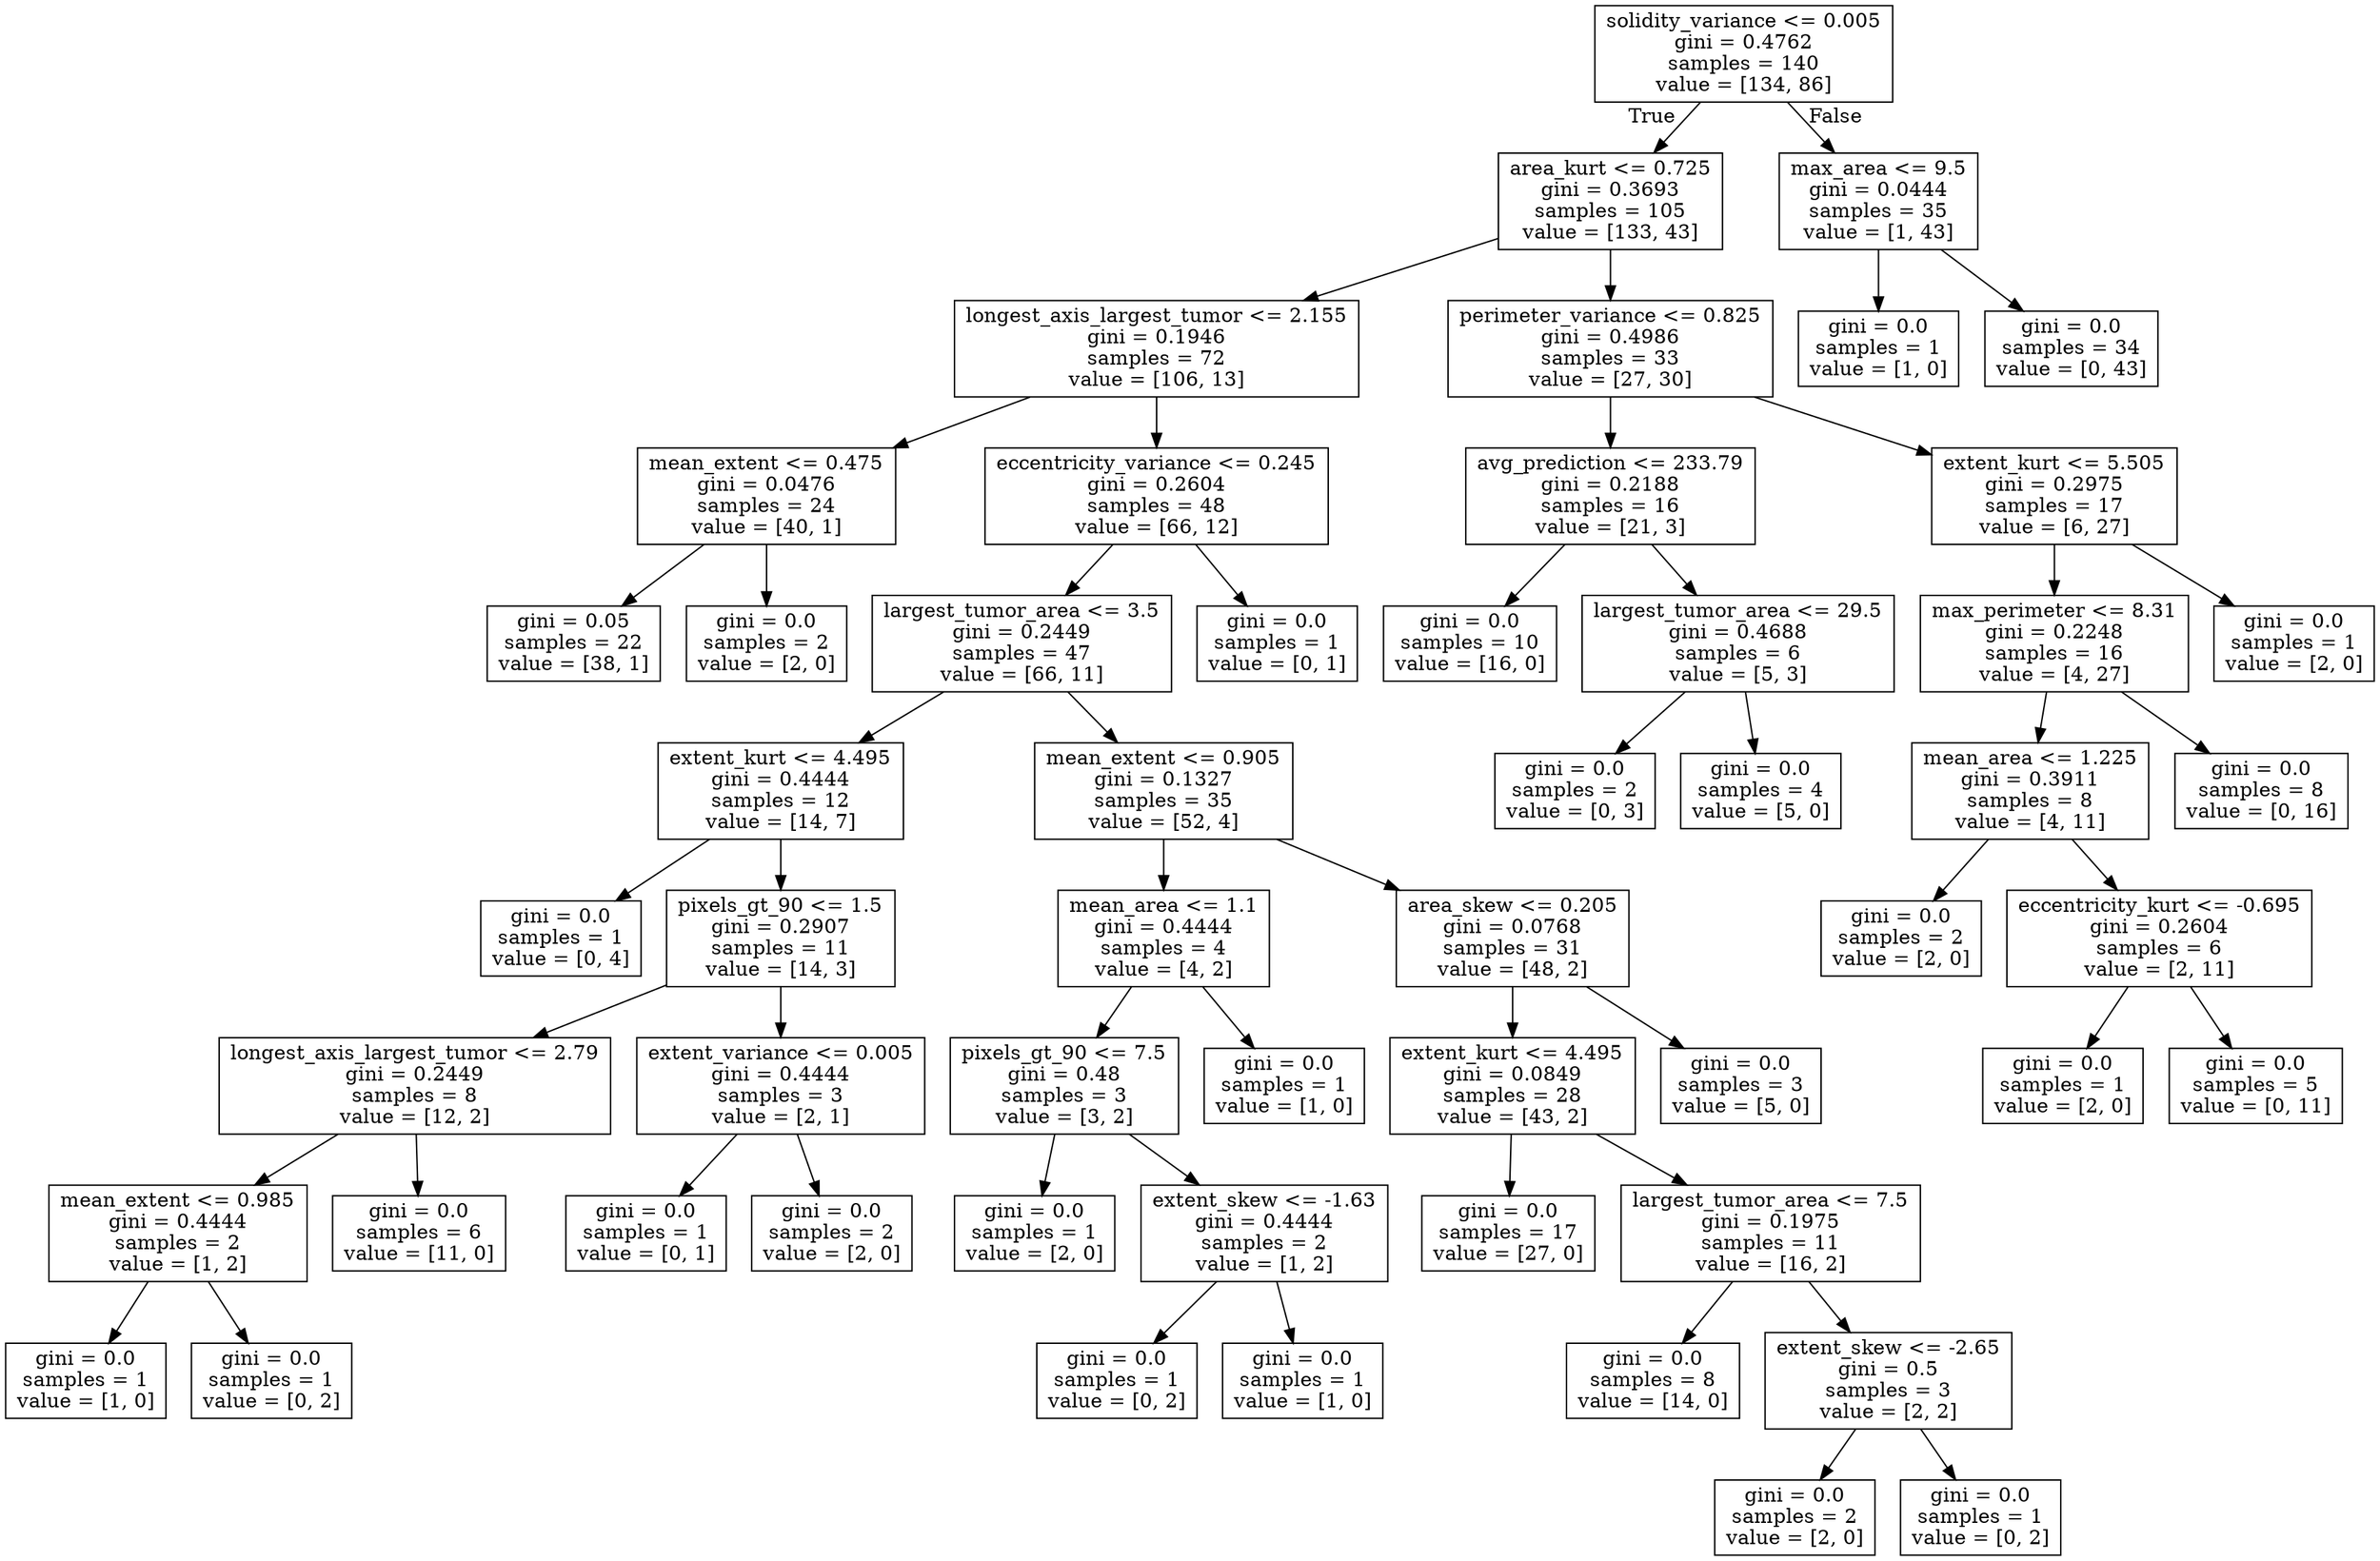 digraph Tree {
node [shape=box] ;
0 [label="solidity_variance <= 0.005\ngini = 0.4762\nsamples = 140\nvalue = [134, 86]"] ;
1 [label="area_kurt <= 0.725\ngini = 0.3693\nsamples = 105\nvalue = [133, 43]"] ;
0 -> 1 [labeldistance=2.5, labelangle=45, headlabel="True"] ;
2 [label="longest_axis_largest_tumor <= 2.155\ngini = 0.1946\nsamples = 72\nvalue = [106, 13]"] ;
1 -> 2 ;
3 [label="mean_extent <= 0.475\ngini = 0.0476\nsamples = 24\nvalue = [40, 1]"] ;
2 -> 3 ;
4 [label="gini = 0.05\nsamples = 22\nvalue = [38, 1]"] ;
3 -> 4 ;
5 [label="gini = 0.0\nsamples = 2\nvalue = [2, 0]"] ;
3 -> 5 ;
6 [label="eccentricity_variance <= 0.245\ngini = 0.2604\nsamples = 48\nvalue = [66, 12]"] ;
2 -> 6 ;
7 [label="largest_tumor_area <= 3.5\ngini = 0.2449\nsamples = 47\nvalue = [66, 11]"] ;
6 -> 7 ;
8 [label="extent_kurt <= 4.495\ngini = 0.4444\nsamples = 12\nvalue = [14, 7]"] ;
7 -> 8 ;
9 [label="gini = 0.0\nsamples = 1\nvalue = [0, 4]"] ;
8 -> 9 ;
10 [label="pixels_gt_90 <= 1.5\ngini = 0.2907\nsamples = 11\nvalue = [14, 3]"] ;
8 -> 10 ;
11 [label="longest_axis_largest_tumor <= 2.79\ngini = 0.2449\nsamples = 8\nvalue = [12, 2]"] ;
10 -> 11 ;
12 [label="mean_extent <= 0.985\ngini = 0.4444\nsamples = 2\nvalue = [1, 2]"] ;
11 -> 12 ;
13 [label="gini = 0.0\nsamples = 1\nvalue = [1, 0]"] ;
12 -> 13 ;
14 [label="gini = 0.0\nsamples = 1\nvalue = [0, 2]"] ;
12 -> 14 ;
15 [label="gini = 0.0\nsamples = 6\nvalue = [11, 0]"] ;
11 -> 15 ;
16 [label="extent_variance <= 0.005\ngini = 0.4444\nsamples = 3\nvalue = [2, 1]"] ;
10 -> 16 ;
17 [label="gini = 0.0\nsamples = 1\nvalue = [0, 1]"] ;
16 -> 17 ;
18 [label="gini = 0.0\nsamples = 2\nvalue = [2, 0]"] ;
16 -> 18 ;
19 [label="mean_extent <= 0.905\ngini = 0.1327\nsamples = 35\nvalue = [52, 4]"] ;
7 -> 19 ;
20 [label="mean_area <= 1.1\ngini = 0.4444\nsamples = 4\nvalue = [4, 2]"] ;
19 -> 20 ;
21 [label="pixels_gt_90 <= 7.5\ngini = 0.48\nsamples = 3\nvalue = [3, 2]"] ;
20 -> 21 ;
22 [label="gini = 0.0\nsamples = 1\nvalue = [2, 0]"] ;
21 -> 22 ;
23 [label="extent_skew <= -1.63\ngini = 0.4444\nsamples = 2\nvalue = [1, 2]"] ;
21 -> 23 ;
24 [label="gini = 0.0\nsamples = 1\nvalue = [0, 2]"] ;
23 -> 24 ;
25 [label="gini = 0.0\nsamples = 1\nvalue = [1, 0]"] ;
23 -> 25 ;
26 [label="gini = 0.0\nsamples = 1\nvalue = [1, 0]"] ;
20 -> 26 ;
27 [label="area_skew <= 0.205\ngini = 0.0768\nsamples = 31\nvalue = [48, 2]"] ;
19 -> 27 ;
28 [label="extent_kurt <= 4.495\ngini = 0.0849\nsamples = 28\nvalue = [43, 2]"] ;
27 -> 28 ;
29 [label="gini = 0.0\nsamples = 17\nvalue = [27, 0]"] ;
28 -> 29 ;
30 [label="largest_tumor_area <= 7.5\ngini = 0.1975\nsamples = 11\nvalue = [16, 2]"] ;
28 -> 30 ;
31 [label="gini = 0.0\nsamples = 8\nvalue = [14, 0]"] ;
30 -> 31 ;
32 [label="extent_skew <= -2.65\ngini = 0.5\nsamples = 3\nvalue = [2, 2]"] ;
30 -> 32 ;
33 [label="gini = 0.0\nsamples = 2\nvalue = [2, 0]"] ;
32 -> 33 ;
34 [label="gini = 0.0\nsamples = 1\nvalue = [0, 2]"] ;
32 -> 34 ;
35 [label="gini = 0.0\nsamples = 3\nvalue = [5, 0]"] ;
27 -> 35 ;
36 [label="gini = 0.0\nsamples = 1\nvalue = [0, 1]"] ;
6 -> 36 ;
37 [label="perimeter_variance <= 0.825\ngini = 0.4986\nsamples = 33\nvalue = [27, 30]"] ;
1 -> 37 ;
38 [label="avg_prediction <= 233.79\ngini = 0.2188\nsamples = 16\nvalue = [21, 3]"] ;
37 -> 38 ;
39 [label="gini = 0.0\nsamples = 10\nvalue = [16, 0]"] ;
38 -> 39 ;
40 [label="largest_tumor_area <= 29.5\ngini = 0.4688\nsamples = 6\nvalue = [5, 3]"] ;
38 -> 40 ;
41 [label="gini = 0.0\nsamples = 2\nvalue = [0, 3]"] ;
40 -> 41 ;
42 [label="gini = 0.0\nsamples = 4\nvalue = [5, 0]"] ;
40 -> 42 ;
43 [label="extent_kurt <= 5.505\ngini = 0.2975\nsamples = 17\nvalue = [6, 27]"] ;
37 -> 43 ;
44 [label="max_perimeter <= 8.31\ngini = 0.2248\nsamples = 16\nvalue = [4, 27]"] ;
43 -> 44 ;
45 [label="mean_area <= 1.225\ngini = 0.3911\nsamples = 8\nvalue = [4, 11]"] ;
44 -> 45 ;
46 [label="gini = 0.0\nsamples = 2\nvalue = [2, 0]"] ;
45 -> 46 ;
47 [label="eccentricity_kurt <= -0.695\ngini = 0.2604\nsamples = 6\nvalue = [2, 11]"] ;
45 -> 47 ;
48 [label="gini = 0.0\nsamples = 1\nvalue = [2, 0]"] ;
47 -> 48 ;
49 [label="gini = 0.0\nsamples = 5\nvalue = [0, 11]"] ;
47 -> 49 ;
50 [label="gini = 0.0\nsamples = 8\nvalue = [0, 16]"] ;
44 -> 50 ;
51 [label="gini = 0.0\nsamples = 1\nvalue = [2, 0]"] ;
43 -> 51 ;
52 [label="max_area <= 9.5\ngini = 0.0444\nsamples = 35\nvalue = [1, 43]"] ;
0 -> 52 [labeldistance=2.5, labelangle=-45, headlabel="False"] ;
53 [label="gini = 0.0\nsamples = 1\nvalue = [1, 0]"] ;
52 -> 53 ;
54 [label="gini = 0.0\nsamples = 34\nvalue = [0, 43]"] ;
52 -> 54 ;
}